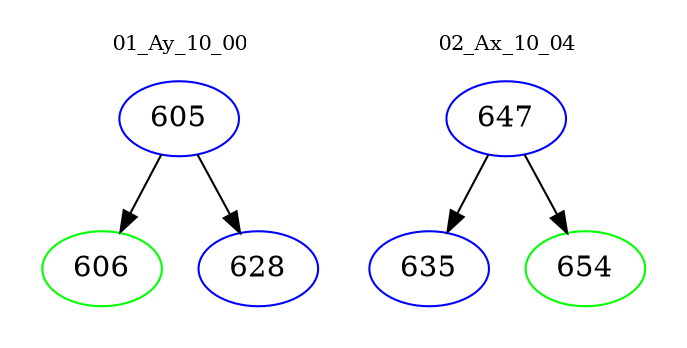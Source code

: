 digraph{
subgraph cluster_0 {
color = white
label = "01_Ay_10_00";
fontsize=10;
T0_605 [label="605", color="blue"]
T0_605 -> T0_606 [color="black"]
T0_606 [label="606", color="green"]
T0_605 -> T0_628 [color="black"]
T0_628 [label="628", color="blue"]
}
subgraph cluster_1 {
color = white
label = "02_Ax_10_04";
fontsize=10;
T1_647 [label="647", color="blue"]
T1_647 -> T1_635 [color="black"]
T1_635 [label="635", color="blue"]
T1_647 -> T1_654 [color="black"]
T1_654 [label="654", color="green"]
}
}
